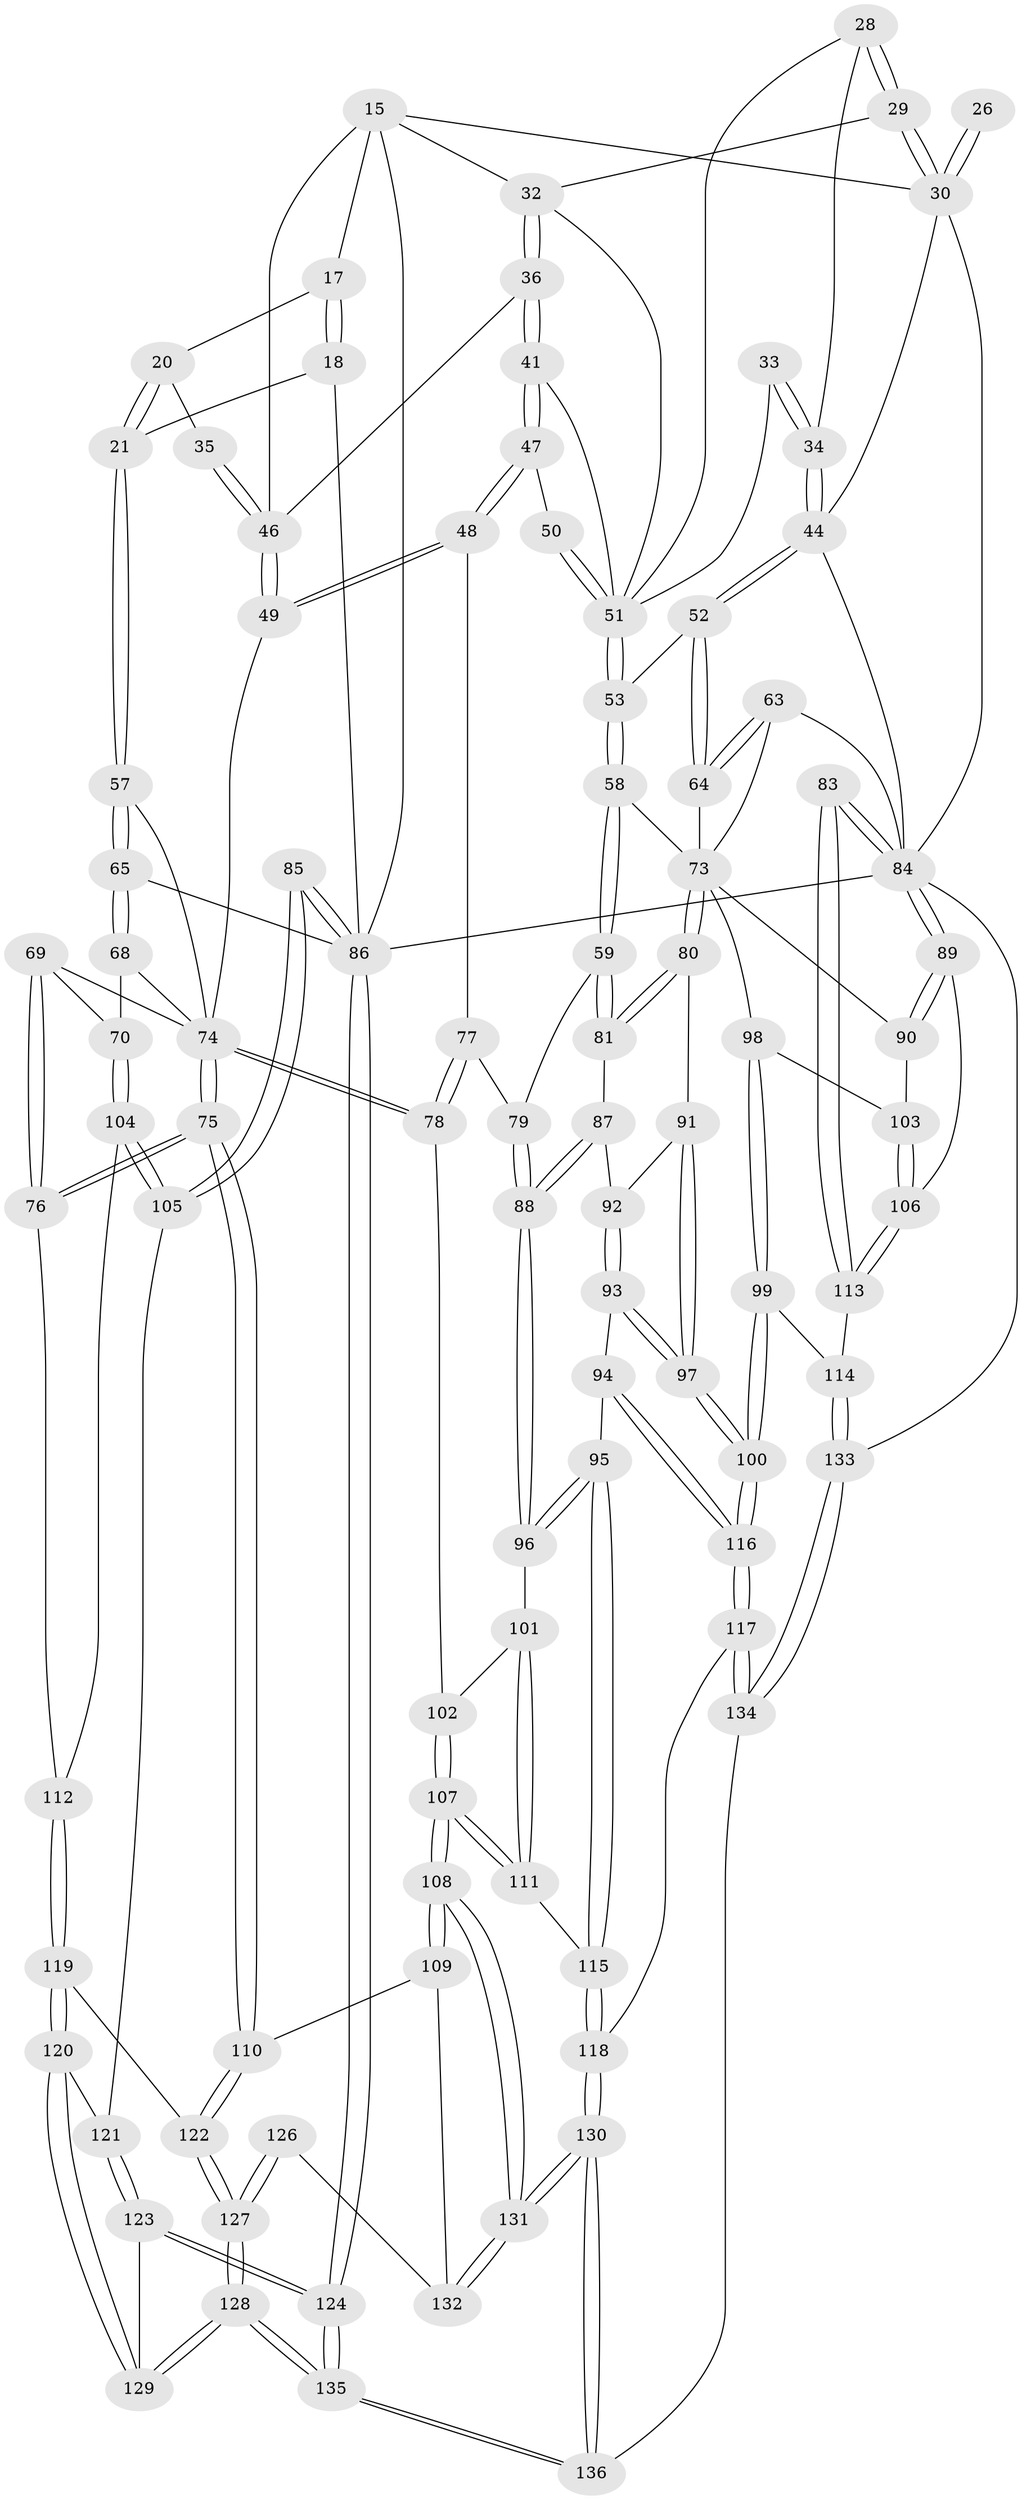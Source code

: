 // original degree distribution, {3: 0.022058823529411766, 5: 0.49264705882352944, 6: 0.2426470588235294, 4: 0.2426470588235294}
// Generated by graph-tools (version 1.1) at 2025/07/03/04/25 22:07:07]
// undirected, 95 vertices, 235 edges
graph export_dot {
graph [start="1"]
  node [color=gray90,style=filled];
  15 [pos="+0.10145517072634928+0.09509529754425945",super="+13"];
  17 [pos="+0.12984149179494225+0.15140504134827093",super="+16"];
  18 [pos="+0.036247596015608265+0.2951952665215266"];
  20 [pos="+0.16409610581561343+0.2967110123547421"];
  21 [pos="+0.12354469285324576+0.3257972843279891"];
  26 [pos="+0.7237833555858697+0.14811529645105717"];
  28 [pos="+0.6639435421557823+0.2466738547852928"];
  29 [pos="+0.6479555929549888+0.22985354036063677"];
  30 [pos="+0.6417668174227206+0.1204342871064036",super="+25"];
  32 [pos="+0.5316634299421056+0.22337213128905814",super="+31"];
  33 [pos="+0.7862751650767172+0.2921245617415218"];
  34 [pos="+0.8254276674865357+0.2919472811538623",super="+23+27"];
  35 [pos="+0.30915734342245893+0.2308305026375327"];
  36 [pos="+0.5337993277374101+0.2855880394773765"];
  41 [pos="+0.5349740245781561+0.2880282397320062"];
  44 [pos="+0.8449511182976003+0.3140327354420939",super="+39"];
  46 [pos="+0.3750438443826675+0.37795394304835683",super="+37+11"];
  47 [pos="+0.5198103398851489+0.3553302059843497"];
  48 [pos="+0.44455270928219714+0.4513728857255275"];
  49 [pos="+0.3851468975263662+0.4362588321669789"];
  50 [pos="+0.6374302743253336+0.35426398428515005"];
  51 [pos="+0.6744127436295497+0.4036511649057566",super="+45+43"];
  52 [pos="+0.908820297881991+0.42115930328323353"];
  53 [pos="+0.6744032860503799+0.403805458009996"];
  57 [pos="+0.1800445571443961+0.44102346262026676"];
  58 [pos="+0.6540763636375642+0.48879206854337265"];
  59 [pos="+0.6447414474349419+0.4963587549468777"];
  63 [pos="+0.9277425127563173+0.4391001242943105"];
  64 [pos="+0.9198661616729813+0.43529460004706244"];
  65 [pos="+0+0.5261884833931046"];
  68 [pos="+0.07371023226327482+0.5800395885734461"];
  69 [pos="+0.22830293273465038+0.6592418933603629"];
  70 [pos="+0.119743231826892+0.6462362853755674"];
  73 [pos="+0.8119837426246446+0.6292438897839543",super="+67+72"];
  74 [pos="+0.31124161809626016+0.6650244313426692",super="+54+55+56"];
  75 [pos="+0.26738731588810905+0.6880746997696326"];
  76 [pos="+0.24915207854103522+0.6762601022506355"];
  77 [pos="+0.46852344701316245+0.6143575689816917",super="+61"];
  78 [pos="+0.40081798645013067+0.6786308430914497"];
  79 [pos="+0.5343545477302343+0.6508060466768639",super="+60"];
  80 [pos="+0.7954918549768343+0.6353633635868081"];
  81 [pos="+0.6478760119435006+0.5346445608490072"];
  83 [pos="+1+0.9482648373953712"];
  84 [pos="+1+0.668804535825175",super="+62+82"];
  85 [pos="+0+0.7233416060007747"];
  86 [pos="+0+1",super="+4+66"];
  87 [pos="+0.646634115635177+0.6057588205803038"];
  88 [pos="+0.5644716466068886+0.6822034920284024"];
  89 [pos="+1+0.6685489182283436"];
  90 [pos="+0.9771265255333489+0.6619864651802325"];
  91 [pos="+0.7917647411081766+0.6374224414788059"];
  92 [pos="+0.6636925451121822+0.6227904375307027"];
  93 [pos="+0.707035361062835+0.725039531349996"];
  94 [pos="+0.5905493749206615+0.7244659490849094"];
  95 [pos="+0.5723023512799956+0.7210280095289394"];
  96 [pos="+0.5629089365157318+0.7018657211179556"];
  97 [pos="+0.7155269536546798+0.7316008820419285"];
  98 [pos="+0.8498666551152966+0.7142711756522646"];
  99 [pos="+0.8254415423032437+0.8371186119422847"];
  100 [pos="+0.7598139100710315+0.8512630560686539"];
  101 [pos="+0.507107353866587+0.7150134697606715"];
  102 [pos="+0.42335491129962144+0.7064901424163287"];
  103 [pos="+0.9622950086329385+0.6782497746642462"];
  104 [pos="+0.058389740098150136+0.7238399958251293"];
  105 [pos="+0+0.7517290040138769"];
  106 [pos="+0.9280369789065275+0.8104293450698669"];
  107 [pos="+0.43821810208206463+0.8259377847264654"];
  108 [pos="+0.4121807604233998+0.8495661565533241"];
  109 [pos="+0.29682494729405073+0.8056376230559413"];
  110 [pos="+0.2632180485299129+0.7827142445137724"];
  111 [pos="+0.4585364443256474+0.8226641292066375"];
  112 [pos="+0.10114701874713296+0.7587740445780531"];
  113 [pos="+0.9114450109865191+0.8557548798736974"];
  114 [pos="+0.900208365418455+0.8576221449273754"];
  115 [pos="+0.5581000691505984+0.8256825890636594"];
  116 [pos="+0.7423797768567204+0.8676952007565972"];
  117 [pos="+0.699477180770671+0.9151700046375404"];
  118 [pos="+0.5603467381168221+0.8282874665016151"];
  119 [pos="+0.14480570283864158+0.8241187283414357"];
  120 [pos="+0.13718590508206494+0.8343982504753242"];
  121 [pos="+0.035210183145481334+0.8332256054845294"];
  122 [pos="+0.2582053835460568+0.7872282505774468"];
  123 [pos="+0.03969412866026356+0.873393749725199"];
  124 [pos="+0+1"];
  126 [pos="+0.23827241928911883+0.9462774811188466"];
  127 [pos="+0.22713137242695597+0.9476843177219264"];
  128 [pos="+0.1438992701919537+1"];
  129 [pos="+0.12641944688159698+0.9267560570427169"];
  130 [pos="+0.44475819309608705+1"];
  131 [pos="+0.4189010930890021+0.9839218251389947"];
  132 [pos="+0.3305385389208625+0.9454523718638793",super="+125"];
  133 [pos="+0.8886924142618392+1"];
  134 [pos="+0.6425235457690958+1"];
  135 [pos="+0.040520478795383695+1"];
  136 [pos="+0.4846805784476882+1"];
  15 -- 17 [weight=2];
  15 -- 86 [weight=2];
  15 -- 32;
  15 -- 30;
  15 -- 46 [weight=2];
  17 -- 18;
  17 -- 18;
  17 -- 20;
  18 -- 21;
  18 -- 86;
  20 -- 21;
  20 -- 21;
  20 -- 35;
  21 -- 57;
  21 -- 57;
  26 -- 30 [weight=2];
  26 -- 30;
  28 -- 29;
  28 -- 29;
  28 -- 34;
  28 -- 51;
  29 -- 30;
  29 -- 30;
  29 -- 32;
  30 -- 44;
  30 -- 84;
  32 -- 36;
  32 -- 36;
  32 -- 51;
  33 -- 34 [weight=2];
  33 -- 34;
  33 -- 51;
  34 -- 44 [weight=2];
  34 -- 44;
  35 -- 46 [weight=2];
  35 -- 46;
  36 -- 41;
  36 -- 41;
  36 -- 46;
  41 -- 47;
  41 -- 47;
  41 -- 51;
  44 -- 52;
  44 -- 52;
  44 -- 84;
  46 -- 49;
  46 -- 49;
  47 -- 48;
  47 -- 48;
  47 -- 50;
  48 -- 49;
  48 -- 49;
  48 -- 77;
  49 -- 74;
  50 -- 51 [weight=2];
  50 -- 51;
  51 -- 53;
  51 -- 53;
  52 -- 53;
  52 -- 64;
  52 -- 64;
  53 -- 58;
  53 -- 58;
  57 -- 65;
  57 -- 65;
  57 -- 74;
  58 -- 59;
  58 -- 59;
  58 -- 73;
  59 -- 81;
  59 -- 81;
  59 -- 79;
  63 -- 64;
  63 -- 64;
  63 -- 84;
  63 -- 73;
  64 -- 73;
  65 -- 68;
  65 -- 68;
  65 -- 86;
  68 -- 70;
  68 -- 74;
  69 -- 70;
  69 -- 76;
  69 -- 76;
  69 -- 74;
  70 -- 104;
  70 -- 104;
  73 -- 80;
  73 -- 80;
  73 -- 98;
  73 -- 90;
  74 -- 75;
  74 -- 75;
  74 -- 78;
  74 -- 78;
  75 -- 76;
  75 -- 76;
  75 -- 110;
  75 -- 110;
  76 -- 112;
  77 -- 78;
  77 -- 78;
  77 -- 79 [weight=2];
  78 -- 102;
  79 -- 88;
  79 -- 88;
  80 -- 81;
  80 -- 81;
  80 -- 91;
  81 -- 87;
  83 -- 84 [weight=2];
  83 -- 84;
  83 -- 113;
  83 -- 113;
  84 -- 89;
  84 -- 89;
  84 -- 133;
  84 -- 86 [weight=2];
  85 -- 86 [weight=2];
  85 -- 86;
  85 -- 105;
  85 -- 105;
  86 -- 124;
  86 -- 124;
  87 -- 88;
  87 -- 88;
  87 -- 92;
  88 -- 96;
  88 -- 96;
  89 -- 90;
  89 -- 90;
  89 -- 106;
  90 -- 103;
  91 -- 92;
  91 -- 97;
  91 -- 97;
  92 -- 93;
  92 -- 93;
  93 -- 94;
  93 -- 97;
  93 -- 97;
  94 -- 95;
  94 -- 116;
  94 -- 116;
  95 -- 96;
  95 -- 96;
  95 -- 115;
  95 -- 115;
  96 -- 101;
  97 -- 100;
  97 -- 100;
  98 -- 99;
  98 -- 99;
  98 -- 103;
  99 -- 100;
  99 -- 100;
  99 -- 114;
  100 -- 116;
  100 -- 116;
  101 -- 102;
  101 -- 111;
  101 -- 111;
  102 -- 107;
  102 -- 107;
  103 -- 106;
  103 -- 106;
  104 -- 105;
  104 -- 105;
  104 -- 112;
  105 -- 121;
  106 -- 113;
  106 -- 113;
  107 -- 108;
  107 -- 108;
  107 -- 111;
  107 -- 111;
  108 -- 109;
  108 -- 109;
  108 -- 131;
  108 -- 131;
  109 -- 110;
  109 -- 132;
  110 -- 122;
  110 -- 122;
  111 -- 115;
  112 -- 119;
  112 -- 119;
  113 -- 114;
  114 -- 133;
  114 -- 133;
  115 -- 118;
  115 -- 118;
  116 -- 117;
  116 -- 117;
  117 -- 118;
  117 -- 134;
  117 -- 134;
  118 -- 130;
  118 -- 130;
  119 -- 120;
  119 -- 120;
  119 -- 122;
  120 -- 121;
  120 -- 129;
  120 -- 129;
  121 -- 123;
  121 -- 123;
  122 -- 127;
  122 -- 127;
  123 -- 124;
  123 -- 124;
  123 -- 129;
  124 -- 135;
  124 -- 135;
  126 -- 127;
  126 -- 127;
  126 -- 132 [weight=2];
  127 -- 128;
  127 -- 128;
  128 -- 129;
  128 -- 129;
  128 -- 135;
  128 -- 135;
  130 -- 131;
  130 -- 131;
  130 -- 136;
  130 -- 136;
  131 -- 132;
  131 -- 132;
  133 -- 134;
  133 -- 134;
  134 -- 136;
  135 -- 136;
  135 -- 136;
}
